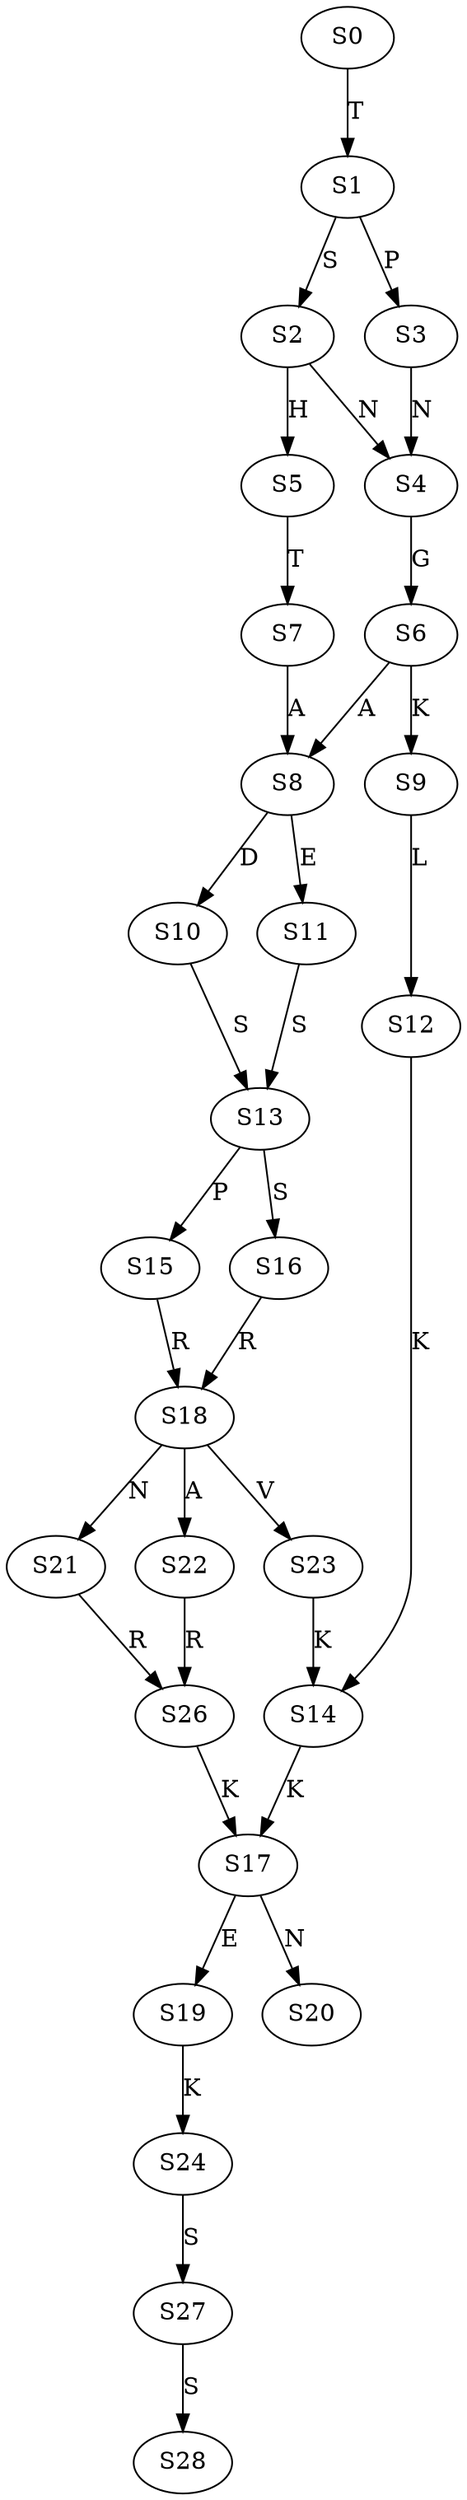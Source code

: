 strict digraph  {
	S0 -> S1 [ label = T ];
	S1 -> S2 [ label = S ];
	S1 -> S3 [ label = P ];
	S2 -> S4 [ label = N ];
	S2 -> S5 [ label = H ];
	S3 -> S4 [ label = N ];
	S4 -> S6 [ label = G ];
	S5 -> S7 [ label = T ];
	S6 -> S8 [ label = A ];
	S6 -> S9 [ label = K ];
	S7 -> S8 [ label = A ];
	S8 -> S10 [ label = D ];
	S8 -> S11 [ label = E ];
	S9 -> S12 [ label = L ];
	S10 -> S13 [ label = S ];
	S11 -> S13 [ label = S ];
	S12 -> S14 [ label = K ];
	S13 -> S15 [ label = P ];
	S13 -> S16 [ label = S ];
	S14 -> S17 [ label = K ];
	S15 -> S18 [ label = R ];
	S16 -> S18 [ label = R ];
	S17 -> S19 [ label = E ];
	S17 -> S20 [ label = N ];
	S18 -> S21 [ label = N ];
	S18 -> S22 [ label = A ];
	S18 -> S23 [ label = V ];
	S19 -> S24 [ label = K ];
	S21 -> S26 [ label = R ];
	S22 -> S26 [ label = R ];
	S23 -> S14 [ label = K ];
	S24 -> S27 [ label = S ];
	S26 -> S17 [ label = K ];
	S27 -> S28 [ label = S ];
}
